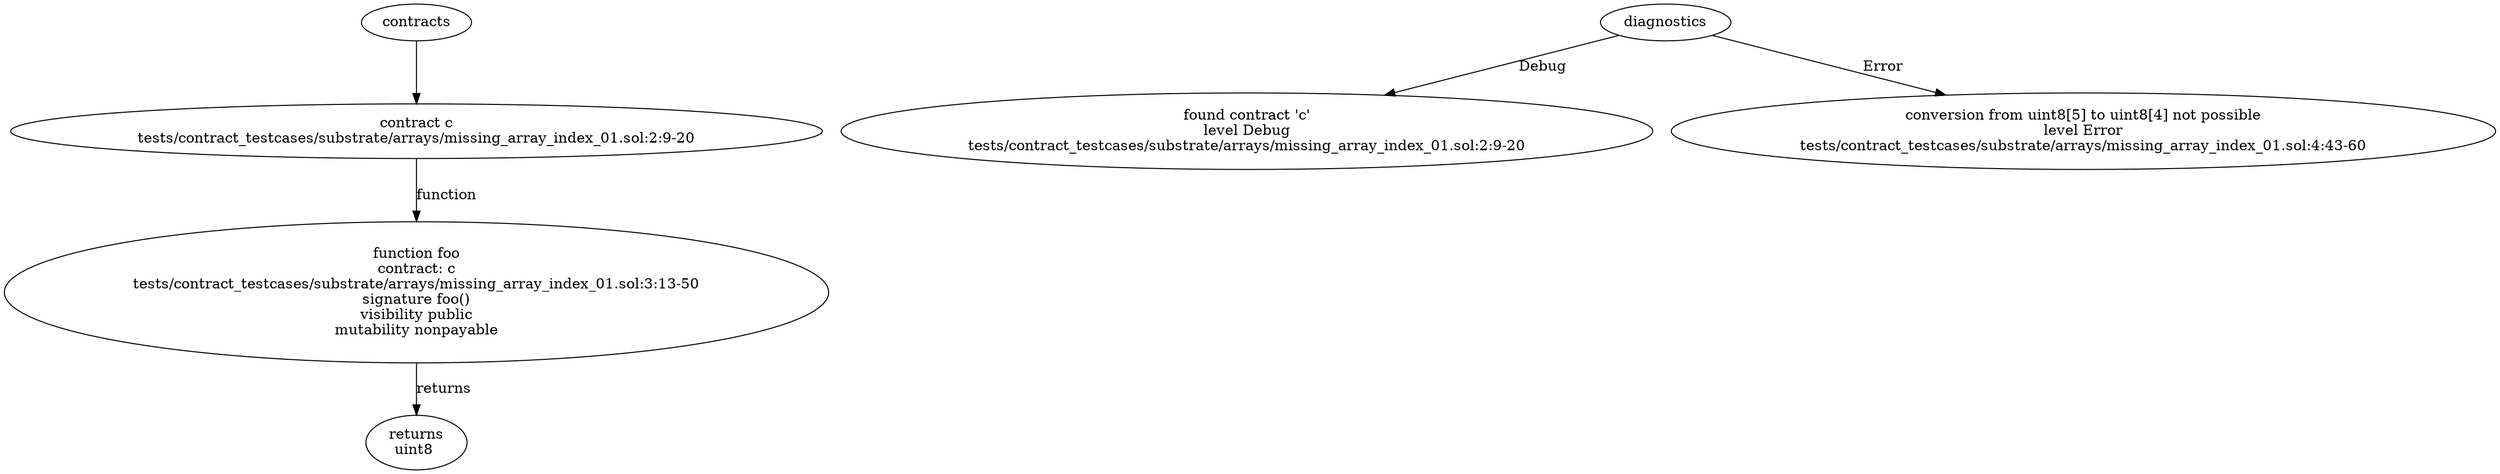 strict digraph "tests/contract_testcases/substrate/arrays/missing_array_index_01.sol" {
	contract [label="contract c\ntests/contract_testcases/substrate/arrays/missing_array_index_01.sol:2:9-20"]
	foo [label="function foo\ncontract: c\ntests/contract_testcases/substrate/arrays/missing_array_index_01.sol:3:13-50\nsignature foo()\nvisibility public\nmutability nonpayable"]
	returns [label="returns\nuint8 "]
	diagnostic [label="found contract 'c'\nlevel Debug\ntests/contract_testcases/substrate/arrays/missing_array_index_01.sol:2:9-20"]
	diagnostic_6 [label="conversion from uint8[5] to uint8[4] not possible\nlevel Error\ntests/contract_testcases/substrate/arrays/missing_array_index_01.sol:4:43-60"]
	contracts -> contract
	contract -> foo [label="function"]
	foo -> returns [label="returns"]
	diagnostics -> diagnostic [label="Debug"]
	diagnostics -> diagnostic_6 [label="Error"]
}
